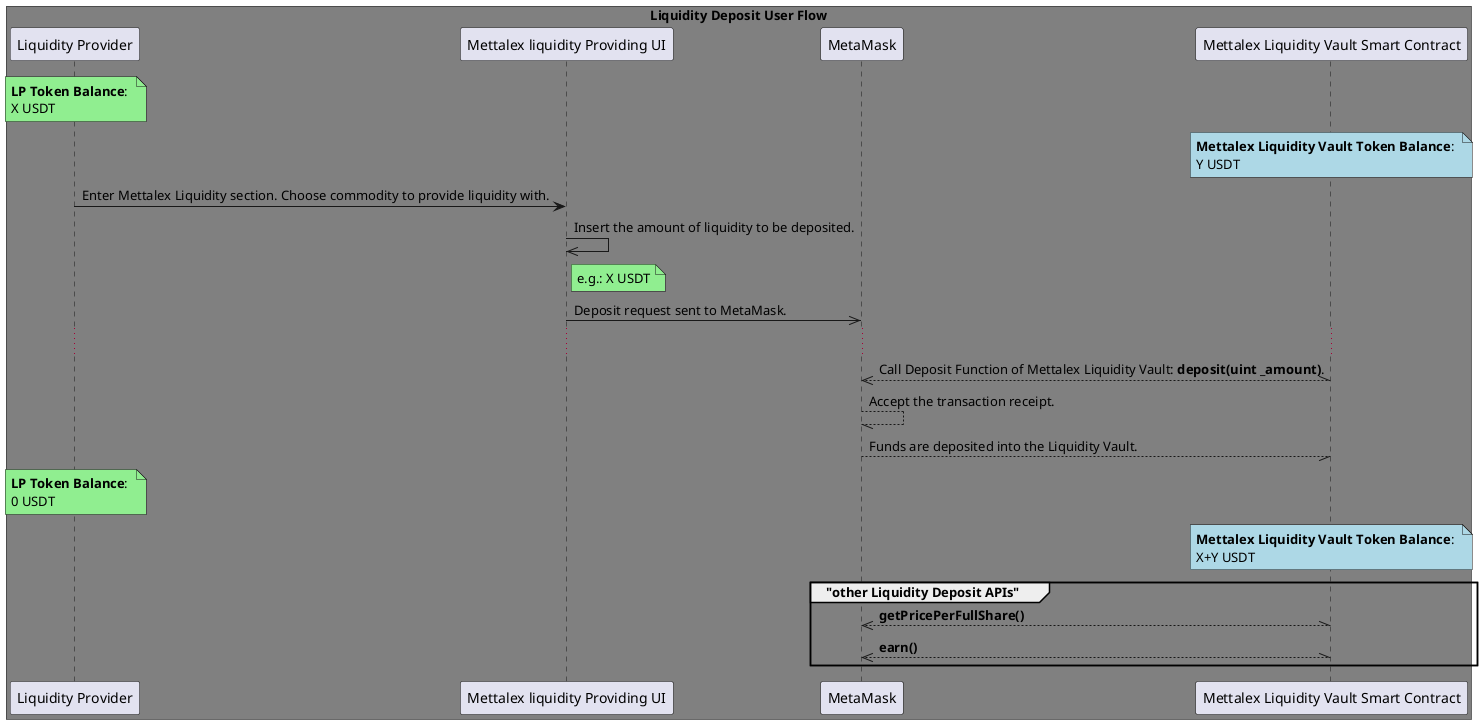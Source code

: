 @startuml

box "Liquidity Deposit User Flow" #grey
participant "Liquidity Provider" as LP
participant "Mettalex liquidity Providing UI" as LPUI
participant "MetaMask" as MM
participant "Mettalex Liquidity Vault Smart Contract" as LVSM

end box

note over LP #lightgreen: **LP Token Balance**: \nX USDT
note over LVSM #lightblue: **Mettalex Liquidity Vault Token Balance**: \nY USDT

LP -> LPUI: Enter Mettalex Liquidity section. Choose commodity to provide liquidity with.
LPUI ->> LPUI: Insert the amount of liquidity to be deposited.

note right of LPUI #lightgreen: e.g.: X USDT

LPUI ->> MM: Deposit request sent to MetaMask.
...
MM //--\\ LVSM: Call Deposit Function of Mettalex Liquidity Vault: **deposit(uint _amount)**.
MM --// MM: Accept the transaction receipt.
MM --// LVSM:  Funds are deposited into the Liquidity Vault.

note over LP #lightgreen: **LP Token Balance**: \n0 USDT
note over LVSM #lightblue: **Mettalex Liquidity Vault Token Balance**: \nX+Y USDT

group "other Liquidity Deposit APIs"
MM //--\\ LVSM: **getPricePerFullShare()**
MM //--\\ LVSM: **earn()**

end group


@enduml